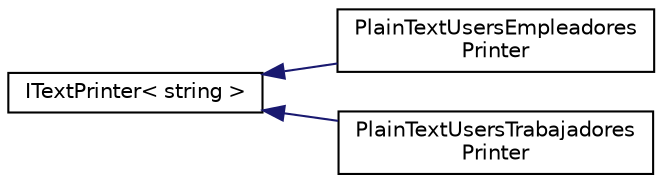 digraph "Graphical Class Hierarchy"
{
 // INTERACTIVE_SVG=YES
 // LATEX_PDF_SIZE
  edge [fontname="Helvetica",fontsize="10",labelfontname="Helvetica",labelfontsize="10"];
  node [fontname="Helvetica",fontsize="10",shape=record];
  rankdir="LR";
  Node0 [label="ITextPrinter\< string \>",height=0.2,width=0.4,color="black", fillcolor="white", style="filled",URL="$interfaceITextPrinter.html",tooltip=" "];
  Node0 -> Node1 [dir="back",color="midnightblue",fontsize="10",style="solid",fontname="Helvetica"];
  Node1 [label="PlainTextUsersEmpleadores\lPrinter",height=0.2,width=0.4,color="black", fillcolor="white", style="filled",URL="$classPlainTextUsersEmpleadoresPrinter.html",tooltip=" "];
  Node0 -> Node2 [dir="back",color="midnightblue",fontsize="10",style="solid",fontname="Helvetica"];
  Node2 [label="PlainTextUsersTrabajadores\lPrinter",height=0.2,width=0.4,color="black", fillcolor="white", style="filled",URL="$classPlainTextUsersTrabajadoresPrinter.html",tooltip=" "];
}
